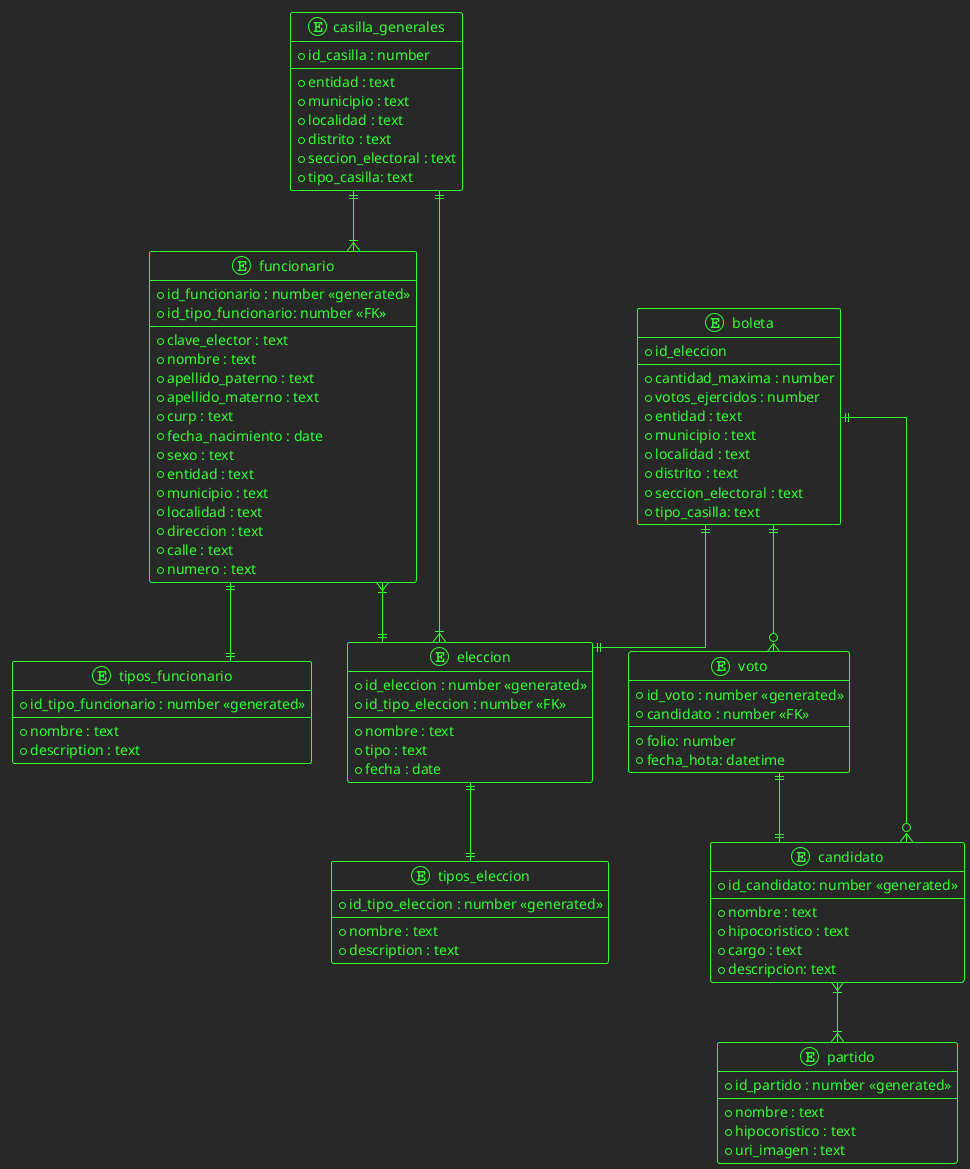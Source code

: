 @startuml

!theme crt-green

skinparam linetype ortho

entity casilla_generales{
    * id_casilla : number
    --
    * entidad : text
    * municipio : text
    * localidad : text
    * distrito : text
    * seccion_electoral : text
    * tipo_casilla: text
}

entity funcionario{
    * id_funcionario : number <<generated>>
    * id_tipo_funcionario: number <<FK>>
    --
    * clave_elector : text
    * nombre : text
    * apellido_paterno : text
    * apellido_materno : text
    * curp : text
    * fecha_nacimiento : date
    * sexo : text
    * entidad : text
    * municipio : text
    * localidad : text
    * direccion : text
    * calle : text
    * numero : text
}

entity tipos_funcionario{
    * id_tipo_funcionario : number <<generated>>
    --
    * nombre : text
    * description : text
}

entity eleccion {
    * id_eleccion : number <<generated>>
    * id_tipo_eleccion : number <<FK>>
    --
    * nombre : text
    * tipo : text        
    * fecha : date
}

entity tipos_eleccion{
    * id_tipo_eleccion : number <<generated>>
    --
    * nombre : text
    * description : text
}


entity boleta{
    * id_eleccion
    --
    * cantidad_maxima : number
    * votos_ejercidos : number
    * entidad : text
    * municipio : text
    * localidad : text
    * distrito : text
    * seccion_electoral : text
    * tipo_casilla: text
}

entity voto{
    * id_voto : number <<generated>>
    * candidato : number <<FK>>
    --
    * folio: number
    * fecha_hota: datetime
}

entity candidato{
    * id_candidato: number <<generated>>
    --
    * nombre : text
    * hipocoristico : text
    * cargo : text
    * descripcion: text
}

entity partido{
    * id_partido : number <<generated>>
    --
    * nombre : text
    * hipocoristico : text
    * uri_imagen : text
}

funcionario ||--|| tipos_funcionario
funcionario }|--|| eleccion
eleccion ||--|| tipos_eleccion
boleta ||--|| eleccion
boleta ||--o{ candidato
boleta ||--o{ voto
voto ||--|| candidato
candidato }|--|{ partido
casilla_generales ||--|{ funcionario
casilla_generales ||--|{ eleccion

@enduml
